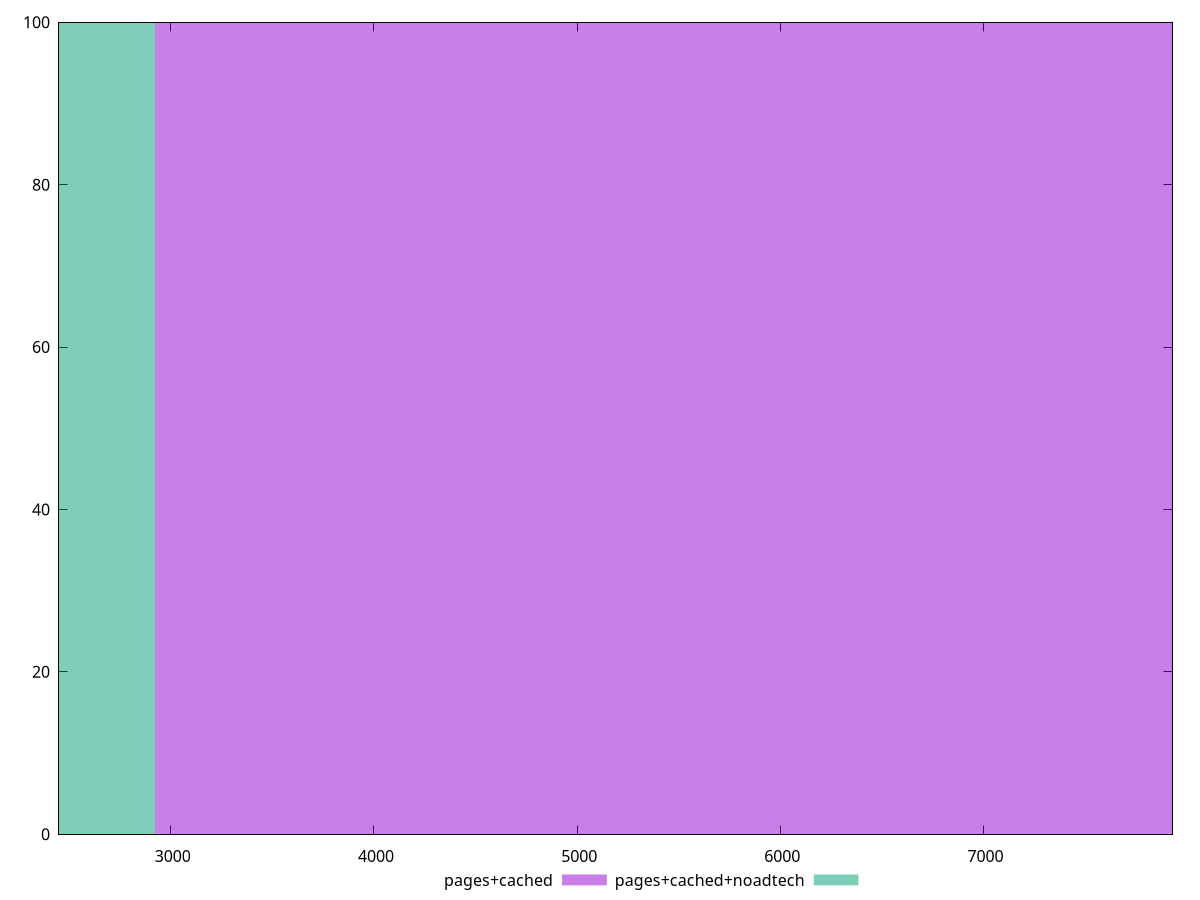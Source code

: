 reset

$pagesCached <<EOF
5844.384023512037 100
EOF

$pagesCachedNoadtech <<EOF
0 100
EOF

set key outside below
set boxwidth 5844.384023512037
set xrange [2450:7930]
set yrange [0:100]
set trange [0:100]
set style fill transparent solid 0.5 noborder
set terminal svg size 640, 500 enhanced background rgb 'white'
set output "report_00019_2021-02-10T18-14-37.922Z//uses-text-compression/comparison/histogram/1_vs_2.svg"

plot $pagesCached title "pages+cached" with boxes, \
     $pagesCachedNoadtech title "pages+cached+noadtech" with boxes

reset
